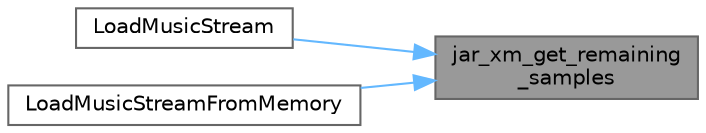 digraph "jar_xm_get_remaining_samples"
{
 // LATEX_PDF_SIZE
  bgcolor="transparent";
  edge [fontname=Helvetica,fontsize=10,labelfontname=Helvetica,labelfontsize=10];
  node [fontname=Helvetica,fontsize=10,shape=box,height=0.2,width=0.4];
  rankdir="RL";
  Node1 [id="Node000001",label="jar_xm_get_remaining\l_samples",height=0.2,width=0.4,color="gray40", fillcolor="grey60", style="filled", fontcolor="black",tooltip=" "];
  Node1 -> Node2 [id="edge1_Node000001_Node000002",dir="back",color="steelblue1",style="solid",tooltip=" "];
  Node2 [id="Node000002",label="LoadMusicStream",height=0.2,width=0.4,color="grey40", fillcolor="white", style="filled",URL="$_classes_2lib_2raudio_8c.html#ad019d08f0287d2bca8f2cb50e14aa0d9",tooltip=" "];
  Node1 -> Node3 [id="edge2_Node000001_Node000003",dir="back",color="steelblue1",style="solid",tooltip=" "];
  Node3 [id="Node000003",label="LoadMusicStreamFromMemory",height=0.2,width=0.4,color="grey40", fillcolor="white", style="filled",URL="$_classes_2lib_2raudio_8c.html#ae19ff6089f9b8a337109d7128da7e958",tooltip=" "];
}
